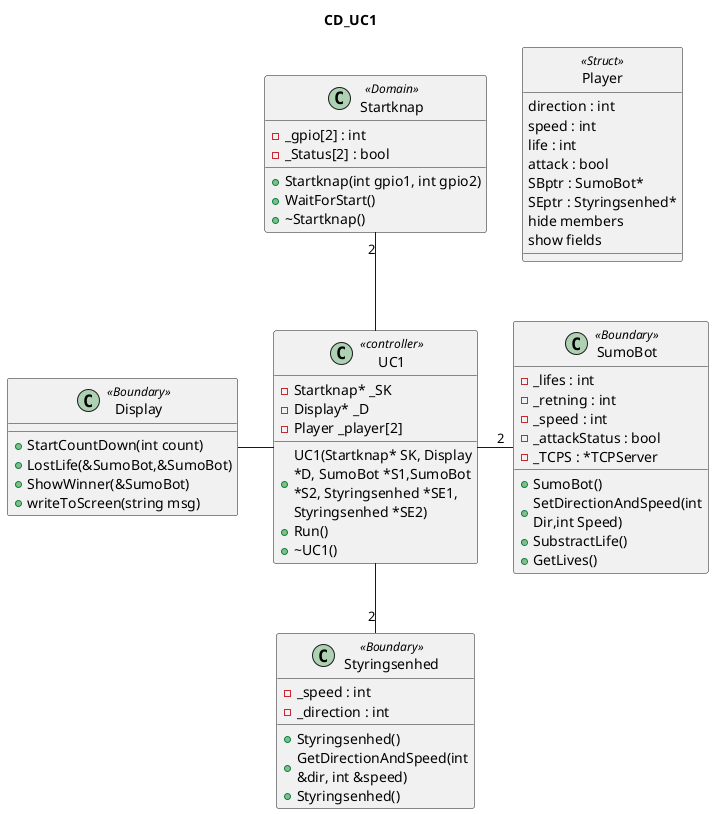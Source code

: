 @startuml
title CD_UC1

skinparam wrapWidth 200

class UC1 <<controller>>{
    +UC1(Startknap* SK, Display *D, SumoBot *S1,SumoBot *S2, Styringsenhed *SE1, Styringsenhed *SE2)
    +Run()
    +~UC1()
    -Startknap* _SK
    -Display* _D
    -Player _player[2]
}

class Startknap <<Domain>>{
-_gpio[2] : int
-_Status[2] : bool
+Startknap(int gpio1, int gpio2)
+WaitForStart()
+~Startknap()

}

class Display<<Boundary>>{
    +StartCountDown(int count)
    +LostLife(&SumoBot,&SumoBot)
    +ShowWinner(&SumoBot)
    +writeToScreen(string msg)
}

class SumoBot <<Boundary>>{
    - _lifes : int
    -_retning : int
    -_speed : int
    -_attackStatus : bool
    +SumoBot()
    +SetDirectionAndSpeed(int Dir,int Speed)
    +SubstractLife()
    +GetLives()
    - _TCPS : *TCPServer
}
class Styringsenhed <<Boundary>>{
   - _speed : int
    -_direction : int
    +Styringsenhed()
    +GetDirectionAndSpeed(int &dir, int &speed)
    +Styringsenhed()
}

class Player <<Struct>> {
direction : int
speed : int
life : int
attack : bool 
SBptr : SumoBot*
SEptr : Styringsenhed*
hide members
show fields
}
hide <<Struct>> circle

Startknap"2" -- UC1
UC1 -- "2"Styringsenhed
UC1 - "2"SumoBot
Display - UC1

@enduml